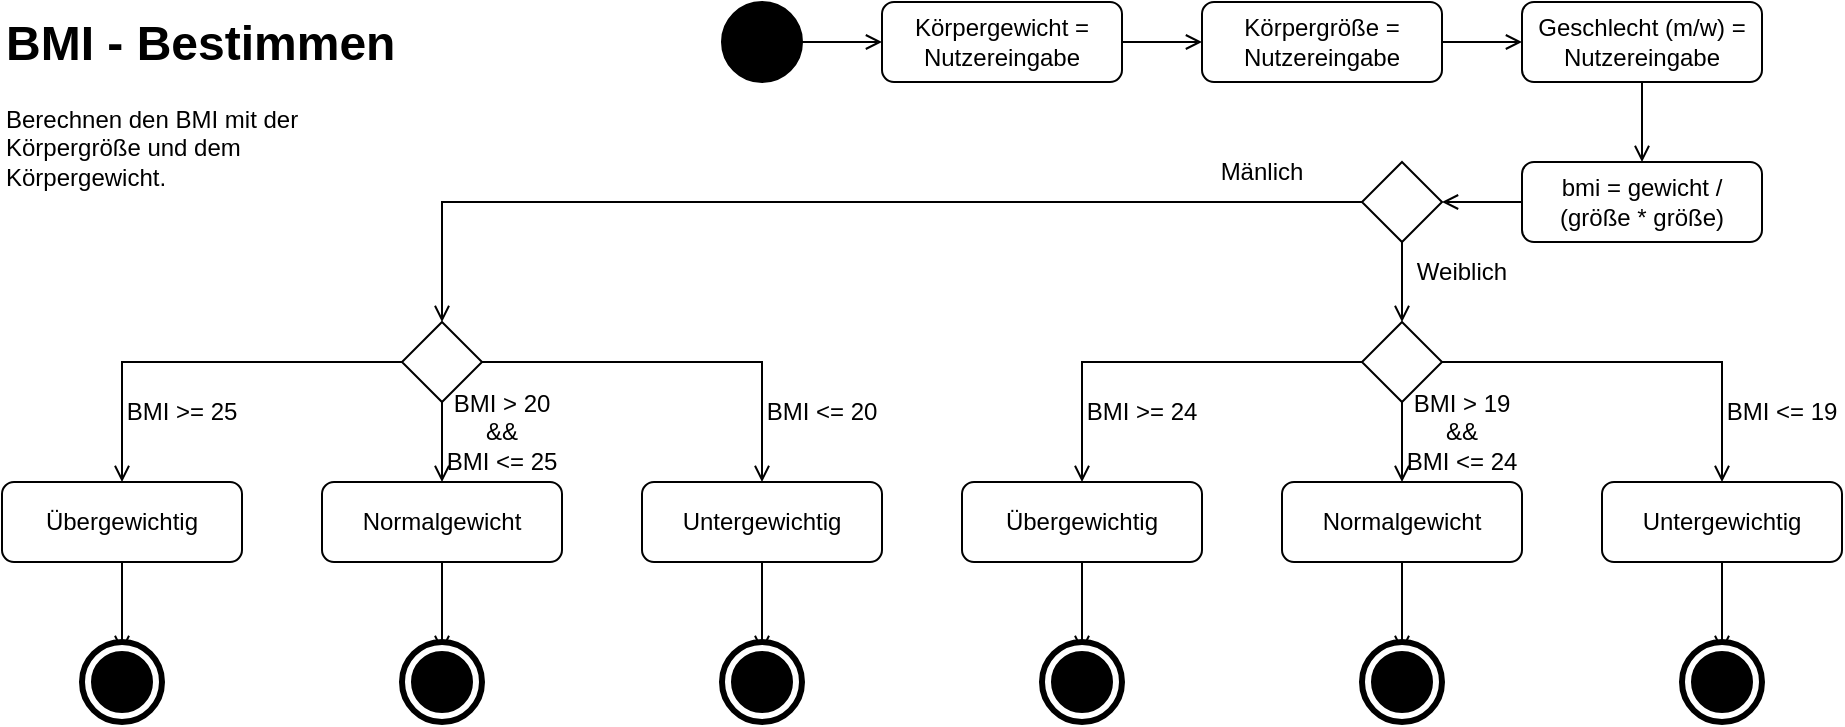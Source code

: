 <mxfile version="26.0.6">
  <diagram name="Seite-1" id="ynJWaSCl2UlyxM5j79ud">
    <mxGraphModel grid="1" page="1" gridSize="10" guides="1" tooltips="1" connect="1" arrows="1" fold="1" pageScale="1" pageWidth="827" pageHeight="1169" math="0" shadow="0">
      <root>
        <mxCell id="0" />
        <mxCell id="1" parent="0" />
        <mxCell id="85SCf9Vqjt37SW4mm9vd-2" value="" style="edgeStyle=orthogonalEdgeStyle;rounded=0;orthogonalLoop=1;jettySize=auto;html=1;endArrow=open;endFill=0;" edge="1" parent="1" source="YvDWE-75ejeFEpq4ucdj-1" target="85SCf9Vqjt37SW4mm9vd-1">
          <mxGeometry relative="1" as="geometry" />
        </mxCell>
        <mxCell id="YvDWE-75ejeFEpq4ucdj-1" value="" style="ellipse;whiteSpace=wrap;html=1;aspect=fixed;fillColor=#000000;" vertex="1" parent="1">
          <mxGeometry x="80" y="120" width="40" height="40" as="geometry" />
        </mxCell>
        <mxCell id="YvDWE-75ejeFEpq4ucdj-2" value="&lt;h1 style=&quot;margin-top: 0px;&quot;&gt;BMI - Bestimmen&lt;br&gt;&lt;/h1&gt;&lt;p&gt;Berechnen den BMI mit der Körpergröße und dem Körpergewicht.&lt;br&gt;&lt;/p&gt;" style="text;html=1;whiteSpace=wrap;overflow=hidden;rounded=0;" vertex="1" parent="1">
          <mxGeometry x="-280" y="120" width="200" height="120" as="geometry" />
        </mxCell>
        <mxCell id="85SCf9Vqjt37SW4mm9vd-5" value="" style="edgeStyle=orthogonalEdgeStyle;rounded=0;orthogonalLoop=1;jettySize=auto;html=1;endArrow=open;endFill=0;" edge="1" parent="1" source="85SCf9Vqjt37SW4mm9vd-1" target="85SCf9Vqjt37SW4mm9vd-4">
          <mxGeometry relative="1" as="geometry" />
        </mxCell>
        <mxCell id="85SCf9Vqjt37SW4mm9vd-1" value="Körpergewicht = Nutzereingabe" style="rounded=1;whiteSpace=wrap;html=1;" vertex="1" parent="1">
          <mxGeometry x="160" y="120" width="120" height="40" as="geometry" />
        </mxCell>
        <mxCell id="85SCf9Vqjt37SW4mm9vd-7" value="" style="edgeStyle=orthogonalEdgeStyle;rounded=0;orthogonalLoop=1;jettySize=auto;html=1;endArrow=open;endFill=0;" edge="1" parent="1" source="85SCf9Vqjt37SW4mm9vd-4" target="85SCf9Vqjt37SW4mm9vd-6">
          <mxGeometry relative="1" as="geometry" />
        </mxCell>
        <mxCell id="85SCf9Vqjt37SW4mm9vd-4" value="Körpergröße = Nutzereingabe" style="rounded=1;whiteSpace=wrap;html=1;" vertex="1" parent="1">
          <mxGeometry x="320" y="120" width="120" height="40" as="geometry" />
        </mxCell>
        <mxCell id="85SCf9Vqjt37SW4mm9vd-11" value="" style="edgeStyle=orthogonalEdgeStyle;rounded=0;orthogonalLoop=1;jettySize=auto;html=1;endArrow=open;endFill=0;" edge="1" parent="1" source="85SCf9Vqjt37SW4mm9vd-6" target="85SCf9Vqjt37SW4mm9vd-10">
          <mxGeometry relative="1" as="geometry" />
        </mxCell>
        <mxCell id="85SCf9Vqjt37SW4mm9vd-6" value="Geschlecht (m/w) = Nutzereingabe" style="rounded=1;whiteSpace=wrap;html=1;" vertex="1" parent="1">
          <mxGeometry x="480" y="120" width="120" height="40" as="geometry" />
        </mxCell>
        <mxCell id="85SCf9Vqjt37SW4mm9vd-13" value="" style="edgeStyle=orthogonalEdgeStyle;rounded=0;orthogonalLoop=1;jettySize=auto;html=1;endArrow=open;endFill=0;" edge="1" parent="1" source="85SCf9Vqjt37SW4mm9vd-10" target="85SCf9Vqjt37SW4mm9vd-12">
          <mxGeometry relative="1" as="geometry" />
        </mxCell>
        <mxCell id="85SCf9Vqjt37SW4mm9vd-10" value="bmi = gewicht / (größe * größe)" style="rounded=1;whiteSpace=wrap;html=1;" vertex="1" parent="1">
          <mxGeometry x="480" y="200" width="120" height="40" as="geometry" />
        </mxCell>
        <mxCell id="85SCf9Vqjt37SW4mm9vd-17" value="" style="edgeStyle=orthogonalEdgeStyle;rounded=0;orthogonalLoop=1;jettySize=auto;html=1;endArrow=open;endFill=0;" edge="1" parent="1" source="85SCf9Vqjt37SW4mm9vd-12">
          <mxGeometry relative="1" as="geometry">
            <mxPoint x="420" y="280" as="targetPoint" />
          </mxGeometry>
        </mxCell>
        <mxCell id="85SCf9Vqjt37SW4mm9vd-42" style="edgeStyle=orthogonalEdgeStyle;rounded=0;orthogonalLoop=1;jettySize=auto;html=1;entryX=0.5;entryY=0;entryDx=0;entryDy=0;endArrow=open;endFill=0;" edge="1" parent="1" source="85SCf9Vqjt37SW4mm9vd-12" target="85SCf9Vqjt37SW4mm9vd-35">
          <mxGeometry relative="1" as="geometry" />
        </mxCell>
        <mxCell id="85SCf9Vqjt37SW4mm9vd-12" value="" style="rhombus;whiteSpace=wrap;html=1;" vertex="1" parent="1">
          <mxGeometry x="400" y="200" width="40" height="40" as="geometry" />
        </mxCell>
        <mxCell id="85SCf9Vqjt37SW4mm9vd-18" value="Weiblich" style="text;html=1;align=center;verticalAlign=middle;whiteSpace=wrap;rounded=0;" vertex="1" parent="1">
          <mxGeometry x="420" y="240" width="60" height="30" as="geometry" />
        </mxCell>
        <mxCell id="85SCf9Vqjt37SW4mm9vd-23" value="" style="edgeStyle=orthogonalEdgeStyle;rounded=0;orthogonalLoop=1;jettySize=auto;html=1;endArrow=open;endFill=0;" edge="1" parent="1" source="85SCf9Vqjt37SW4mm9vd-19" target="85SCf9Vqjt37SW4mm9vd-20">
          <mxGeometry relative="1" as="geometry" />
        </mxCell>
        <mxCell id="85SCf9Vqjt37SW4mm9vd-24" style="edgeStyle=orthogonalEdgeStyle;rounded=0;orthogonalLoop=1;jettySize=auto;html=1;entryX=0.5;entryY=0;entryDx=0;entryDy=0;endArrow=open;endFill=0;" edge="1" parent="1" source="85SCf9Vqjt37SW4mm9vd-19" target="85SCf9Vqjt37SW4mm9vd-22">
          <mxGeometry relative="1" as="geometry" />
        </mxCell>
        <mxCell id="85SCf9Vqjt37SW4mm9vd-25" style="edgeStyle=orthogonalEdgeStyle;rounded=0;orthogonalLoop=1;jettySize=auto;html=1;entryX=0.5;entryY=0;entryDx=0;entryDy=0;endArrow=open;endFill=0;" edge="1" parent="1" source="85SCf9Vqjt37SW4mm9vd-19" target="85SCf9Vqjt37SW4mm9vd-21">
          <mxGeometry relative="1" as="geometry">
            <mxPoint x="570" y="350" as="targetPoint" />
          </mxGeometry>
        </mxCell>
        <mxCell id="85SCf9Vqjt37SW4mm9vd-19" value="" style="rhombus;whiteSpace=wrap;html=1;" vertex="1" parent="1">
          <mxGeometry x="400" y="280" width="40" height="40" as="geometry" />
        </mxCell>
        <mxCell id="85SCf9Vqjt37SW4mm9vd-68" value="" style="edgeStyle=orthogonalEdgeStyle;rounded=0;orthogonalLoop=1;jettySize=auto;html=1;endArrow=open;endFill=0;" edge="1" parent="1" source="85SCf9Vqjt37SW4mm9vd-20" target="85SCf9Vqjt37SW4mm9vd-61">
          <mxGeometry relative="1" as="geometry" />
        </mxCell>
        <mxCell id="85SCf9Vqjt37SW4mm9vd-20" value="Normalgewicht" style="rounded=1;whiteSpace=wrap;html=1;" vertex="1" parent="1">
          <mxGeometry x="360" y="360" width="120" height="40" as="geometry" />
        </mxCell>
        <mxCell id="85SCf9Vqjt37SW4mm9vd-67" value="" style="edgeStyle=orthogonalEdgeStyle;rounded=0;orthogonalLoop=1;jettySize=auto;html=1;endArrow=open;endFill=0;" edge="1" parent="1" source="85SCf9Vqjt37SW4mm9vd-21" target="85SCf9Vqjt37SW4mm9vd-65">
          <mxGeometry relative="1" as="geometry" />
        </mxCell>
        <mxCell id="85SCf9Vqjt37SW4mm9vd-21" value="&lt;div&gt;Untergewichtig&lt;br&gt;&lt;/div&gt;" style="rounded=1;whiteSpace=wrap;html=1;" vertex="1" parent="1">
          <mxGeometry x="520" y="360" width="120" height="40" as="geometry" />
        </mxCell>
        <mxCell id="85SCf9Vqjt37SW4mm9vd-69" value="" style="edgeStyle=orthogonalEdgeStyle;rounded=0;orthogonalLoop=1;jettySize=auto;html=1;endArrow=open;endFill=0;" edge="1" parent="1" source="85SCf9Vqjt37SW4mm9vd-22" target="85SCf9Vqjt37SW4mm9vd-58">
          <mxGeometry relative="1" as="geometry" />
        </mxCell>
        <mxCell id="85SCf9Vqjt37SW4mm9vd-22" value="Übergewichtig" style="rounded=1;whiteSpace=wrap;html=1;" vertex="1" parent="1">
          <mxGeometry x="200" y="360" width="120" height="40" as="geometry" />
        </mxCell>
        <mxCell id="85SCf9Vqjt37SW4mm9vd-29" value="BMI &amp;lt;= 19" style="text;html=1;align=center;verticalAlign=middle;whiteSpace=wrap;rounded=0;" vertex="1" parent="1">
          <mxGeometry x="580" y="310" width="60" height="30" as="geometry" />
        </mxCell>
        <mxCell id="85SCf9Vqjt37SW4mm9vd-30" value="BMI &amp;gt; 19 &amp;amp;&amp;amp; &lt;br&gt;BMI &amp;lt;= 24" style="text;html=1;align=center;verticalAlign=middle;whiteSpace=wrap;rounded=0;" vertex="1" parent="1">
          <mxGeometry x="420" y="320" width="60" height="30" as="geometry" />
        </mxCell>
        <mxCell id="85SCf9Vqjt37SW4mm9vd-31" value="BMI &amp;gt;= 24" style="text;html=1;align=center;verticalAlign=middle;whiteSpace=wrap;rounded=0;" vertex="1" parent="1">
          <mxGeometry x="260" y="310" width="60" height="30" as="geometry" />
        </mxCell>
        <mxCell id="85SCf9Vqjt37SW4mm9vd-32" value="" style="edgeStyle=orthogonalEdgeStyle;rounded=0;orthogonalLoop=1;jettySize=auto;html=1;endArrow=open;endFill=0;" edge="1" parent="1" source="85SCf9Vqjt37SW4mm9vd-35" target="85SCf9Vqjt37SW4mm9vd-36">
          <mxGeometry relative="1" as="geometry" />
        </mxCell>
        <mxCell id="85SCf9Vqjt37SW4mm9vd-33" style="edgeStyle=orthogonalEdgeStyle;rounded=0;orthogonalLoop=1;jettySize=auto;html=1;entryX=0.5;entryY=0;entryDx=0;entryDy=0;endArrow=open;endFill=0;" edge="1" parent="1" source="85SCf9Vqjt37SW4mm9vd-35" target="85SCf9Vqjt37SW4mm9vd-38">
          <mxGeometry relative="1" as="geometry" />
        </mxCell>
        <mxCell id="85SCf9Vqjt37SW4mm9vd-34" style="edgeStyle=orthogonalEdgeStyle;rounded=0;orthogonalLoop=1;jettySize=auto;html=1;entryX=0.5;entryY=0;entryDx=0;entryDy=0;endArrow=open;endFill=0;" edge="1" parent="1" source="85SCf9Vqjt37SW4mm9vd-35" target="85SCf9Vqjt37SW4mm9vd-37">
          <mxGeometry relative="1" as="geometry">
            <mxPoint x="90" y="350" as="targetPoint" />
          </mxGeometry>
        </mxCell>
        <mxCell id="85SCf9Vqjt37SW4mm9vd-35" value="" style="rhombus;whiteSpace=wrap;html=1;" vertex="1" parent="1">
          <mxGeometry x="-80" y="280" width="40" height="40" as="geometry" />
        </mxCell>
        <mxCell id="85SCf9Vqjt37SW4mm9vd-71" value="" style="edgeStyle=orthogonalEdgeStyle;rounded=0;orthogonalLoop=1;jettySize=auto;html=1;endArrow=open;endFill=0;" edge="1" parent="1" source="85SCf9Vqjt37SW4mm9vd-36" target="85SCf9Vqjt37SW4mm9vd-52">
          <mxGeometry relative="1" as="geometry" />
        </mxCell>
        <mxCell id="85SCf9Vqjt37SW4mm9vd-36" value="Normalgewicht" style="rounded=1;whiteSpace=wrap;html=1;" vertex="1" parent="1">
          <mxGeometry x="-120" y="360" width="120" height="40" as="geometry" />
        </mxCell>
        <mxCell id="85SCf9Vqjt37SW4mm9vd-70" value="" style="edgeStyle=orthogonalEdgeStyle;rounded=0;orthogonalLoop=1;jettySize=auto;html=1;endArrow=open;endFill=0;" edge="1" parent="1" source="85SCf9Vqjt37SW4mm9vd-37" target="85SCf9Vqjt37SW4mm9vd-55">
          <mxGeometry relative="1" as="geometry" />
        </mxCell>
        <mxCell id="85SCf9Vqjt37SW4mm9vd-37" value="&lt;div&gt;Untergewichtig&lt;br&gt;&lt;/div&gt;" style="rounded=1;whiteSpace=wrap;html=1;" vertex="1" parent="1">
          <mxGeometry x="40" y="360" width="120" height="40" as="geometry" />
        </mxCell>
        <mxCell id="85SCf9Vqjt37SW4mm9vd-72" value="" style="edgeStyle=orthogonalEdgeStyle;rounded=0;orthogonalLoop=1;jettySize=auto;html=1;endArrow=open;endFill=0;" edge="1" parent="1" source="85SCf9Vqjt37SW4mm9vd-38" target="85SCf9Vqjt37SW4mm9vd-46">
          <mxGeometry relative="1" as="geometry" />
        </mxCell>
        <mxCell id="85SCf9Vqjt37SW4mm9vd-38" value="Übergewichtig" style="rounded=1;whiteSpace=wrap;html=1;" vertex="1" parent="1">
          <mxGeometry x="-280" y="360" width="120" height="40" as="geometry" />
        </mxCell>
        <mxCell id="85SCf9Vqjt37SW4mm9vd-39" value="BMI &amp;lt;= 20" style="text;html=1;align=center;verticalAlign=middle;whiteSpace=wrap;rounded=0;" vertex="1" parent="1">
          <mxGeometry x="100" y="310" width="60" height="30" as="geometry" />
        </mxCell>
        <mxCell id="85SCf9Vqjt37SW4mm9vd-40" value="BMI &amp;gt; 20 &amp;amp;&amp;amp; &lt;br&gt;BMI &amp;lt;= 25" style="text;html=1;align=center;verticalAlign=middle;whiteSpace=wrap;rounded=0;" vertex="1" parent="1">
          <mxGeometry x="-60" y="320" width="60" height="30" as="geometry" />
        </mxCell>
        <mxCell id="85SCf9Vqjt37SW4mm9vd-41" value="BMI &amp;gt;= 25" style="text;html=1;align=center;verticalAlign=middle;whiteSpace=wrap;rounded=0;" vertex="1" parent="1">
          <mxGeometry x="-220" y="310" width="60" height="30" as="geometry" />
        </mxCell>
        <mxCell id="85SCf9Vqjt37SW4mm9vd-43" value="Mänlich" style="text;html=1;align=center;verticalAlign=middle;whiteSpace=wrap;rounded=0;" vertex="1" parent="1">
          <mxGeometry x="320" y="190" width="60" height="30" as="geometry" />
        </mxCell>
        <mxCell id="85SCf9Vqjt37SW4mm9vd-49" value="" style="group" vertex="1" connectable="0" parent="1">
          <mxGeometry x="-240" y="440" width="40" height="40" as="geometry" />
        </mxCell>
        <mxCell id="85SCf9Vqjt37SW4mm9vd-45" value="" style="ellipse;whiteSpace=wrap;html=1;aspect=fixed;strokeWidth=3;" vertex="1" parent="85SCf9Vqjt37SW4mm9vd-49">
          <mxGeometry width="40" height="40" as="geometry" />
        </mxCell>
        <mxCell id="85SCf9Vqjt37SW4mm9vd-46" value="" style="ellipse;whiteSpace=wrap;html=1;aspect=fixed;fillColor=#000000;" vertex="1" parent="85SCf9Vqjt37SW4mm9vd-49">
          <mxGeometry x="5" y="5" width="30" height="30" as="geometry" />
        </mxCell>
        <mxCell id="85SCf9Vqjt37SW4mm9vd-50" value="" style="group" vertex="1" connectable="0" parent="1">
          <mxGeometry x="-80" y="440" width="40" height="40" as="geometry" />
        </mxCell>
        <mxCell id="85SCf9Vqjt37SW4mm9vd-51" value="" style="ellipse;whiteSpace=wrap;html=1;aspect=fixed;strokeWidth=3;" vertex="1" parent="85SCf9Vqjt37SW4mm9vd-50">
          <mxGeometry width="40" height="40" as="geometry" />
        </mxCell>
        <mxCell id="85SCf9Vqjt37SW4mm9vd-52" value="" style="ellipse;whiteSpace=wrap;html=1;aspect=fixed;fillColor=#000000;" vertex="1" parent="85SCf9Vqjt37SW4mm9vd-50">
          <mxGeometry x="5" y="5" width="30" height="30" as="geometry" />
        </mxCell>
        <mxCell id="85SCf9Vqjt37SW4mm9vd-53" value="" style="group" vertex="1" connectable="0" parent="1">
          <mxGeometry x="80" y="440" width="40" height="40" as="geometry" />
        </mxCell>
        <mxCell id="85SCf9Vqjt37SW4mm9vd-54" value="" style="ellipse;whiteSpace=wrap;html=1;aspect=fixed;strokeWidth=3;" vertex="1" parent="85SCf9Vqjt37SW4mm9vd-53">
          <mxGeometry width="40" height="40" as="geometry" />
        </mxCell>
        <mxCell id="85SCf9Vqjt37SW4mm9vd-55" value="" style="ellipse;whiteSpace=wrap;html=1;aspect=fixed;fillColor=#000000;" vertex="1" parent="85SCf9Vqjt37SW4mm9vd-53">
          <mxGeometry x="5" y="5" width="30" height="30" as="geometry" />
        </mxCell>
        <mxCell id="85SCf9Vqjt37SW4mm9vd-56" value="" style="group" vertex="1" connectable="0" parent="1">
          <mxGeometry x="240" y="440" width="40" height="40" as="geometry" />
        </mxCell>
        <mxCell id="85SCf9Vqjt37SW4mm9vd-57" value="" style="ellipse;whiteSpace=wrap;html=1;aspect=fixed;strokeWidth=3;" vertex="1" parent="85SCf9Vqjt37SW4mm9vd-56">
          <mxGeometry width="40" height="40" as="geometry" />
        </mxCell>
        <mxCell id="85SCf9Vqjt37SW4mm9vd-58" value="" style="ellipse;whiteSpace=wrap;html=1;aspect=fixed;fillColor=#000000;" vertex="1" parent="85SCf9Vqjt37SW4mm9vd-56">
          <mxGeometry x="5" y="5" width="30" height="30" as="geometry" />
        </mxCell>
        <mxCell id="85SCf9Vqjt37SW4mm9vd-59" value="" style="group" vertex="1" connectable="0" parent="1">
          <mxGeometry x="400" y="440" width="40" height="40" as="geometry" />
        </mxCell>
        <mxCell id="85SCf9Vqjt37SW4mm9vd-60" value="" style="ellipse;whiteSpace=wrap;html=1;aspect=fixed;strokeWidth=3;" vertex="1" parent="85SCf9Vqjt37SW4mm9vd-59">
          <mxGeometry width="40" height="40" as="geometry" />
        </mxCell>
        <mxCell id="85SCf9Vqjt37SW4mm9vd-61" value="" style="ellipse;whiteSpace=wrap;html=1;aspect=fixed;fillColor=#000000;" vertex="1" parent="85SCf9Vqjt37SW4mm9vd-59">
          <mxGeometry x="5" y="5" width="30" height="30" as="geometry" />
        </mxCell>
        <mxCell id="85SCf9Vqjt37SW4mm9vd-63" value="" style="group" vertex="1" connectable="0" parent="1">
          <mxGeometry x="560" y="440" width="40" height="40" as="geometry" />
        </mxCell>
        <mxCell id="85SCf9Vqjt37SW4mm9vd-64" value="" style="ellipse;whiteSpace=wrap;html=1;aspect=fixed;strokeWidth=3;" vertex="1" parent="85SCf9Vqjt37SW4mm9vd-63">
          <mxGeometry width="40" height="40" as="geometry" />
        </mxCell>
        <mxCell id="85SCf9Vqjt37SW4mm9vd-65" value="" style="ellipse;whiteSpace=wrap;html=1;aspect=fixed;fillColor=#000000;" vertex="1" parent="85SCf9Vqjt37SW4mm9vd-63">
          <mxGeometry x="5" y="5" width="30" height="30" as="geometry" />
        </mxCell>
      </root>
    </mxGraphModel>
  </diagram>
</mxfile>
